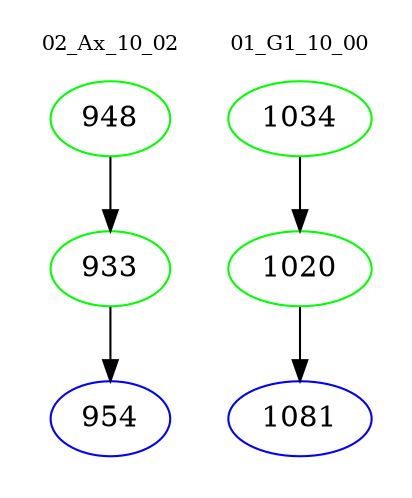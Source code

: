 digraph{
subgraph cluster_0 {
color = white
label = "02_Ax_10_02";
fontsize=10;
T0_948 [label="948", color="green"]
T0_948 -> T0_933 [color="black"]
T0_933 [label="933", color="green"]
T0_933 -> T0_954 [color="black"]
T0_954 [label="954", color="blue"]
}
subgraph cluster_1 {
color = white
label = "01_G1_10_00";
fontsize=10;
T1_1034 [label="1034", color="green"]
T1_1034 -> T1_1020 [color="black"]
T1_1020 [label="1020", color="green"]
T1_1020 -> T1_1081 [color="black"]
T1_1081 [label="1081", color="blue"]
}
}
